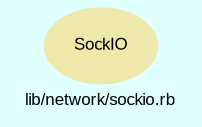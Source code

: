 digraph TopLevel {
    compound = true
    bgcolor = lightcyan1
    fontname = Arial
    fontsize = 8
    label = "lib/network/sockio.rb"
    node [
        fontname = Arial,
        fontsize = 8,
        color = black
    ]

    SockIO [
        fontcolor = black,
        URL = "classes/SockIO.html",
        shape = ellipse,
        color = palegoldenrod,
        style = filled,
        label = "SockIO"
    ]

}

